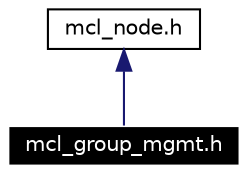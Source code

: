 digraph G
{
  edge [fontname="Helvetica",fontsize=10,labelfontname="Helvetica",labelfontsize=10];
  node [fontname="Helvetica",fontsize=10,shape=record];
  Node1102 [label="mcl_group_mgmt.h",height=0.2,width=0.4,color="white", fillcolor="black", style="filled" fontcolor="white"];
  Node1103 -> Node1102 [dir=back,color="midnightblue",fontsize=10,style="solid",fontname="Helvetica"];
  Node1103 [label="mcl_node.h",height=0.2,width=0.4,color="black",URL="$mcl__node_8h.html"];
}
